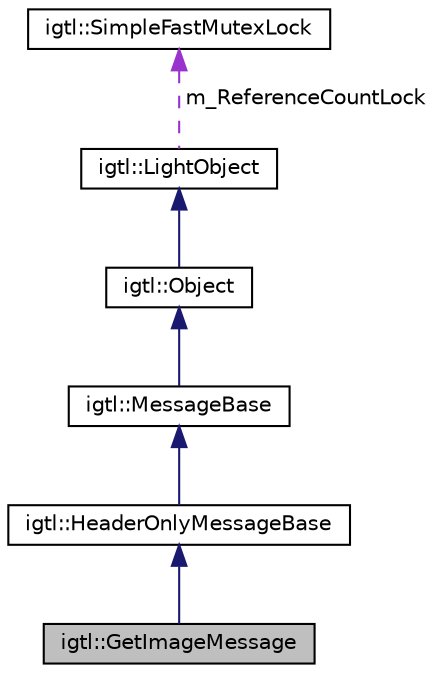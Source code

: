 digraph "igtl::GetImageMessage"
{
  edge [fontname="Helvetica",fontsize="10",labelfontname="Helvetica",labelfontsize="10"];
  node [fontname="Helvetica",fontsize="10",shape=record];
  Node1 [label="igtl::GetImageMessage",height=0.2,width=0.4,color="black", fillcolor="grey75", style="filled", fontcolor="black"];
  Node2 -> Node1 [dir="back",color="midnightblue",fontsize="10",style="solid",fontname="Helvetica"];
  Node2 [label="igtl::HeaderOnlyMessageBase",height=0.2,width=0.4,color="black", fillcolor="white", style="filled",URL="$classigtl_1_1HeaderOnlyMessageBase.html",tooltip="A class for header-only message types, which are used for quearying. "];
  Node3 -> Node2 [dir="back",color="midnightblue",fontsize="10",style="solid",fontname="Helvetica"];
  Node3 [label="igtl::MessageBase",height=0.2,width=0.4,color="black", fillcolor="white", style="filled",URL="$classigtl_1_1MessageBase.html"];
  Node4 -> Node3 [dir="back",color="midnightblue",fontsize="10",style="solid",fontname="Helvetica"];
  Node4 [label="igtl::Object",height=0.2,width=0.4,color="black", fillcolor="white", style="filled",URL="$classigtl_1_1Object.html",tooltip="Base class for most igtl classes. "];
  Node5 -> Node4 [dir="back",color="midnightblue",fontsize="10",style="solid",fontname="Helvetica"];
  Node5 [label="igtl::LightObject",height=0.2,width=0.4,color="black", fillcolor="white", style="filled",URL="$classigtl_1_1LightObject.html",tooltip="Light weight base class for most igtl classes. "];
  Node6 -> Node5 [dir="back",color="darkorchid3",fontsize="10",style="dashed",label=" m_ReferenceCountLock" ,fontname="Helvetica"];
  Node6 [label="igtl::SimpleFastMutexLock",height=0.2,width=0.4,color="black", fillcolor="white", style="filled",URL="$classigtl_1_1SimpleFastMutexLock.html",tooltip="Critical section locking class that can be allocated on the stack. "];
}
